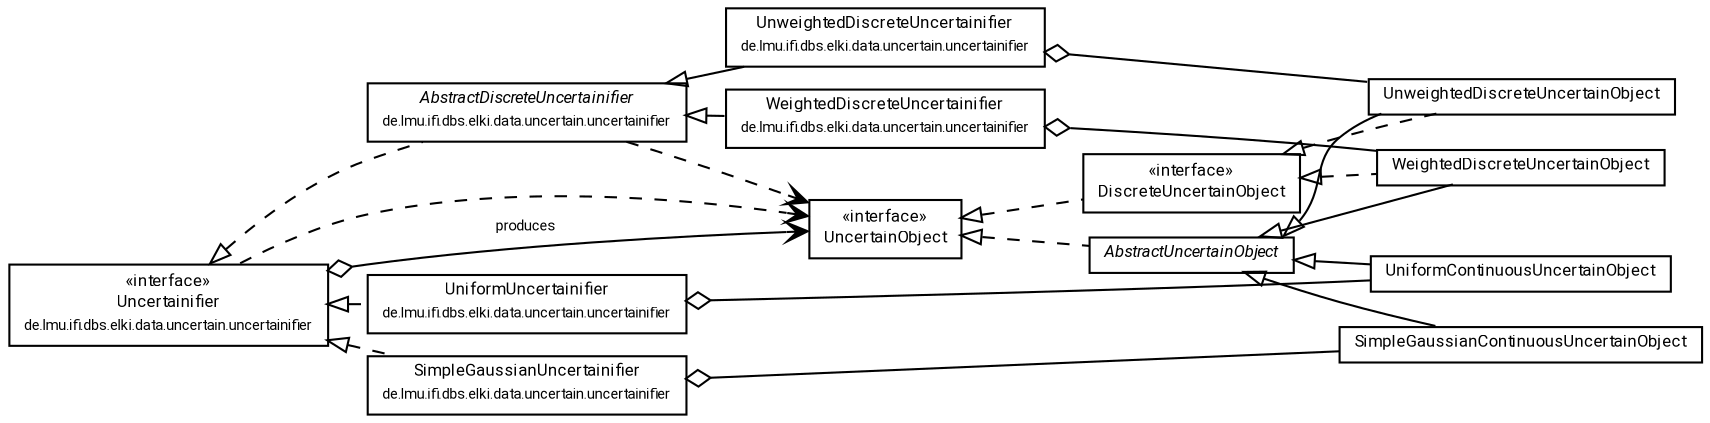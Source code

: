 #!/usr/local/bin/dot
#
# Class diagram 
# Generated by UMLGraph version R5_7_2-60-g0e99a6 (http://www.spinellis.gr/umlgraph/)
#

digraph G {
	graph [fontnames="svg"]
	edge [fontname="Roboto",fontsize=7,labelfontname="Roboto",labelfontsize=7,color="black"];
	node [fontname="Roboto",fontcolor="black",fontsize=8,shape=plaintext,margin=0,width=0,height=0];
	nodesep=0.15;
	ranksep=0.25;
	rankdir=LR;
	// de.lmu.ifi.dbs.elki.data.uncertain.UnweightedDiscreteUncertainObject
	c821587 [label=<<table title="de.lmu.ifi.dbs.elki.data.uncertain.UnweightedDiscreteUncertainObject" border="0" cellborder="1" cellspacing="0" cellpadding="2" href="UnweightedDiscreteUncertainObject.html" target="_parent">
		<tr><td><table border="0" cellspacing="0" cellpadding="1">
		<tr><td align="center" balign="center"> <font face="Roboto">UnweightedDiscreteUncertainObject</font> </td></tr>
		</table></td></tr>
		</table>>, URL="UnweightedDiscreteUncertainObject.html"];
	// de.lmu.ifi.dbs.elki.data.uncertain.UncertainObject
	c821589 [label=<<table title="de.lmu.ifi.dbs.elki.data.uncertain.UncertainObject" border="0" cellborder="1" cellspacing="0" cellpadding="2" href="UncertainObject.html" target="_parent">
		<tr><td><table border="0" cellspacing="0" cellpadding="1">
		<tr><td align="center" balign="center"> &#171;interface&#187; </td></tr>
		<tr><td align="center" balign="center"> <font face="Roboto">UncertainObject</font> </td></tr>
		</table></td></tr>
		</table>>, URL="UncertainObject.html"];
	// de.lmu.ifi.dbs.elki.data.uncertain.WeightedDiscreteUncertainObject
	c821590 [label=<<table title="de.lmu.ifi.dbs.elki.data.uncertain.WeightedDiscreteUncertainObject" border="0" cellborder="1" cellspacing="0" cellpadding="2" href="WeightedDiscreteUncertainObject.html" target="_parent">
		<tr><td><table border="0" cellspacing="0" cellpadding="1">
		<tr><td align="center" balign="center"> <font face="Roboto">WeightedDiscreteUncertainObject</font> </td></tr>
		</table></td></tr>
		</table>>, URL="WeightedDiscreteUncertainObject.html"];
	// de.lmu.ifi.dbs.elki.data.uncertain.AbstractUncertainObject
	c821592 [label=<<table title="de.lmu.ifi.dbs.elki.data.uncertain.AbstractUncertainObject" border="0" cellborder="1" cellspacing="0" cellpadding="2" href="AbstractUncertainObject.html" target="_parent">
		<tr><td><table border="0" cellspacing="0" cellpadding="1">
		<tr><td align="center" balign="center"> <font face="Roboto"><i>AbstractUncertainObject</i></font> </td></tr>
		</table></td></tr>
		</table>>, URL="AbstractUncertainObject.html"];
	// de.lmu.ifi.dbs.elki.data.uncertain.SimpleGaussianContinuousUncertainObject
	c821593 [label=<<table title="de.lmu.ifi.dbs.elki.data.uncertain.SimpleGaussianContinuousUncertainObject" border="0" cellborder="1" cellspacing="0" cellpadding="2" href="SimpleGaussianContinuousUncertainObject.html" target="_parent">
		<tr><td><table border="0" cellspacing="0" cellpadding="1">
		<tr><td align="center" balign="center"> <font face="Roboto">SimpleGaussianContinuousUncertainObject</font> </td></tr>
		</table></td></tr>
		</table>>, URL="SimpleGaussianContinuousUncertainObject.html"];
	// de.lmu.ifi.dbs.elki.data.uncertain.uncertainifier.AbstractDiscreteUncertainifier<UO extends de.lmu.ifi.dbs.elki.data.uncertain.UncertainObject>
	c821595 [label=<<table title="de.lmu.ifi.dbs.elki.data.uncertain.uncertainifier.AbstractDiscreteUncertainifier" border="0" cellborder="1" cellspacing="0" cellpadding="2" href="uncertainifier/AbstractDiscreteUncertainifier.html" target="_parent">
		<tr><td><table border="0" cellspacing="0" cellpadding="1">
		<tr><td align="center" balign="center"> <font face="Roboto"><i>AbstractDiscreteUncertainifier</i></font> </td></tr>
		<tr><td align="center" balign="center"> <font face="Roboto" point-size="7.0">de.lmu.ifi.dbs.elki.data.uncertain.uncertainifier</font> </td></tr>
		</table></td></tr>
		</table>>, URL="uncertainifier/AbstractDiscreteUncertainifier.html"];
	// de.lmu.ifi.dbs.elki.data.uncertain.uncertainifier.Uncertainifier<UO extends de.lmu.ifi.dbs.elki.data.uncertain.UncertainObject>
	c821597 [label=<<table title="de.lmu.ifi.dbs.elki.data.uncertain.uncertainifier.Uncertainifier" border="0" cellborder="1" cellspacing="0" cellpadding="2" href="uncertainifier/Uncertainifier.html" target="_parent">
		<tr><td><table border="0" cellspacing="0" cellpadding="1">
		<tr><td align="center" balign="center"> &#171;interface&#187; </td></tr>
		<tr><td align="center" balign="center"> <font face="Roboto">Uncertainifier</font> </td></tr>
		<tr><td align="center" balign="center"> <font face="Roboto" point-size="7.0">de.lmu.ifi.dbs.elki.data.uncertain.uncertainifier</font> </td></tr>
		</table></td></tr>
		</table>>, URL="uncertainifier/Uncertainifier.html"];
	// de.lmu.ifi.dbs.elki.data.uncertain.uncertainifier.WeightedDiscreteUncertainifier
	c821598 [label=<<table title="de.lmu.ifi.dbs.elki.data.uncertain.uncertainifier.WeightedDiscreteUncertainifier" border="0" cellborder="1" cellspacing="0" cellpadding="2" href="uncertainifier/WeightedDiscreteUncertainifier.html" target="_parent">
		<tr><td><table border="0" cellspacing="0" cellpadding="1">
		<tr><td align="center" balign="center"> <font face="Roboto">WeightedDiscreteUncertainifier</font> </td></tr>
		<tr><td align="center" balign="center"> <font face="Roboto" point-size="7.0">de.lmu.ifi.dbs.elki.data.uncertain.uncertainifier</font> </td></tr>
		</table></td></tr>
		</table>>, URL="uncertainifier/WeightedDiscreteUncertainifier.html"];
	// de.lmu.ifi.dbs.elki.data.uncertain.uncertainifier.UnweightedDiscreteUncertainifier
	c821600 [label=<<table title="de.lmu.ifi.dbs.elki.data.uncertain.uncertainifier.UnweightedDiscreteUncertainifier" border="0" cellborder="1" cellspacing="0" cellpadding="2" href="uncertainifier/UnweightedDiscreteUncertainifier.html" target="_parent">
		<tr><td><table border="0" cellspacing="0" cellpadding="1">
		<tr><td align="center" balign="center"> <font face="Roboto">UnweightedDiscreteUncertainifier</font> </td></tr>
		<tr><td align="center" balign="center"> <font face="Roboto" point-size="7.0">de.lmu.ifi.dbs.elki.data.uncertain.uncertainifier</font> </td></tr>
		</table></td></tr>
		</table>>, URL="uncertainifier/UnweightedDiscreteUncertainifier.html"];
	// de.lmu.ifi.dbs.elki.data.uncertain.uncertainifier.UniformUncertainifier
	c821602 [label=<<table title="de.lmu.ifi.dbs.elki.data.uncertain.uncertainifier.UniformUncertainifier" border="0" cellborder="1" cellspacing="0" cellpadding="2" href="uncertainifier/UniformUncertainifier.html" target="_parent">
		<tr><td><table border="0" cellspacing="0" cellpadding="1">
		<tr><td align="center" balign="center"> <font face="Roboto">UniformUncertainifier</font> </td></tr>
		<tr><td align="center" balign="center"> <font face="Roboto" point-size="7.0">de.lmu.ifi.dbs.elki.data.uncertain.uncertainifier</font> </td></tr>
		</table></td></tr>
		</table>>, URL="uncertainifier/UniformUncertainifier.html"];
	// de.lmu.ifi.dbs.elki.data.uncertain.uncertainifier.SimpleGaussianUncertainifier
	c821604 [label=<<table title="de.lmu.ifi.dbs.elki.data.uncertain.uncertainifier.SimpleGaussianUncertainifier" border="0" cellborder="1" cellspacing="0" cellpadding="2" href="uncertainifier/SimpleGaussianUncertainifier.html" target="_parent">
		<tr><td><table border="0" cellspacing="0" cellpadding="1">
		<tr><td align="center" balign="center"> <font face="Roboto">SimpleGaussianUncertainifier</font> </td></tr>
		<tr><td align="center" balign="center"> <font face="Roboto" point-size="7.0">de.lmu.ifi.dbs.elki.data.uncertain.uncertainifier</font> </td></tr>
		</table></td></tr>
		</table>>, URL="uncertainifier/SimpleGaussianUncertainifier.html"];
	// de.lmu.ifi.dbs.elki.data.uncertain.UniformContinuousUncertainObject
	c821606 [label=<<table title="de.lmu.ifi.dbs.elki.data.uncertain.UniformContinuousUncertainObject" border="0" cellborder="1" cellspacing="0" cellpadding="2" href="UniformContinuousUncertainObject.html" target="_parent">
		<tr><td><table border="0" cellspacing="0" cellpadding="1">
		<tr><td align="center" balign="center"> <font face="Roboto">UniformContinuousUncertainObject</font> </td></tr>
		</table></td></tr>
		</table>>, URL="UniformContinuousUncertainObject.html"];
	// de.lmu.ifi.dbs.elki.data.uncertain.DiscreteUncertainObject
	c821608 [label=<<table title="de.lmu.ifi.dbs.elki.data.uncertain.DiscreteUncertainObject" border="0" cellborder="1" cellspacing="0" cellpadding="2" href="DiscreteUncertainObject.html" target="_parent">
		<tr><td><table border="0" cellspacing="0" cellpadding="1">
		<tr><td align="center" balign="center"> &#171;interface&#187; </td></tr>
		<tr><td align="center" balign="center"> <font face="Roboto">DiscreteUncertainObject</font> </td></tr>
		</table></td></tr>
		</table>>, URL="DiscreteUncertainObject.html"];
	// de.lmu.ifi.dbs.elki.data.uncertain.UnweightedDiscreteUncertainObject extends de.lmu.ifi.dbs.elki.data.uncertain.AbstractUncertainObject
	c821592 -> c821587 [arrowtail=empty,dir=back,weight=10];
	// de.lmu.ifi.dbs.elki.data.uncertain.UnweightedDiscreteUncertainObject implements de.lmu.ifi.dbs.elki.data.uncertain.DiscreteUncertainObject
	c821608 -> c821587 [arrowtail=empty,style=dashed,dir=back,weight=9];
	// de.lmu.ifi.dbs.elki.data.uncertain.WeightedDiscreteUncertainObject extends de.lmu.ifi.dbs.elki.data.uncertain.AbstractUncertainObject
	c821592 -> c821590 [arrowtail=empty,dir=back,weight=10];
	// de.lmu.ifi.dbs.elki.data.uncertain.WeightedDiscreteUncertainObject implements de.lmu.ifi.dbs.elki.data.uncertain.DiscreteUncertainObject
	c821608 -> c821590 [arrowtail=empty,style=dashed,dir=back,weight=9];
	// de.lmu.ifi.dbs.elki.data.uncertain.AbstractUncertainObject implements de.lmu.ifi.dbs.elki.data.uncertain.UncertainObject
	c821589 -> c821592 [arrowtail=empty,style=dashed,dir=back,weight=9];
	// de.lmu.ifi.dbs.elki.data.uncertain.SimpleGaussianContinuousUncertainObject extends de.lmu.ifi.dbs.elki.data.uncertain.AbstractUncertainObject
	c821592 -> c821593 [arrowtail=empty,dir=back,weight=10];
	// de.lmu.ifi.dbs.elki.data.uncertain.uncertainifier.AbstractDiscreteUncertainifier<UO extends de.lmu.ifi.dbs.elki.data.uncertain.UncertainObject> implements de.lmu.ifi.dbs.elki.data.uncertain.uncertainifier.Uncertainifier<UO extends de.lmu.ifi.dbs.elki.data.uncertain.UncertainObject>
	c821597 -> c821595 [arrowtail=empty,style=dashed,dir=back,weight=9];
	// de.lmu.ifi.dbs.elki.data.uncertain.uncertainifier.Uncertainifier<UO extends de.lmu.ifi.dbs.elki.data.uncertain.UncertainObject> navhas de.lmu.ifi.dbs.elki.data.uncertain.UncertainObject
	c821597 -> c821589 [arrowhead=open,arrowtail=ediamond,dir=both,weight=3,label="produces"];
	// de.lmu.ifi.dbs.elki.data.uncertain.uncertainifier.WeightedDiscreteUncertainifier extends de.lmu.ifi.dbs.elki.data.uncertain.uncertainifier.AbstractDiscreteUncertainifier<UO extends de.lmu.ifi.dbs.elki.data.uncertain.UncertainObject>
	c821595 -> c821598 [arrowtail=empty,dir=back,weight=10];
	// de.lmu.ifi.dbs.elki.data.uncertain.uncertainifier.WeightedDiscreteUncertainifier has de.lmu.ifi.dbs.elki.data.uncertain.WeightedDiscreteUncertainObject
	c821598 -> c821590 [arrowhead=none,arrowtail=ediamond,dir=back,weight=4];
	// de.lmu.ifi.dbs.elki.data.uncertain.uncertainifier.UnweightedDiscreteUncertainifier extends de.lmu.ifi.dbs.elki.data.uncertain.uncertainifier.AbstractDiscreteUncertainifier<UO extends de.lmu.ifi.dbs.elki.data.uncertain.UncertainObject>
	c821595 -> c821600 [arrowtail=empty,dir=back,weight=10];
	// de.lmu.ifi.dbs.elki.data.uncertain.uncertainifier.UnweightedDiscreteUncertainifier has de.lmu.ifi.dbs.elki.data.uncertain.UnweightedDiscreteUncertainObject
	c821600 -> c821587 [arrowhead=none,arrowtail=ediamond,dir=back,weight=4];
	// de.lmu.ifi.dbs.elki.data.uncertain.uncertainifier.UniformUncertainifier implements de.lmu.ifi.dbs.elki.data.uncertain.uncertainifier.Uncertainifier<UO extends de.lmu.ifi.dbs.elki.data.uncertain.UncertainObject>
	c821597 -> c821602 [arrowtail=empty,style=dashed,dir=back,weight=9];
	// de.lmu.ifi.dbs.elki.data.uncertain.uncertainifier.UniformUncertainifier has de.lmu.ifi.dbs.elki.data.uncertain.UniformContinuousUncertainObject
	c821602 -> c821606 [arrowhead=none,arrowtail=ediamond,dir=back,weight=4];
	// de.lmu.ifi.dbs.elki.data.uncertain.uncertainifier.SimpleGaussianUncertainifier implements de.lmu.ifi.dbs.elki.data.uncertain.uncertainifier.Uncertainifier<UO extends de.lmu.ifi.dbs.elki.data.uncertain.UncertainObject>
	c821597 -> c821604 [arrowtail=empty,style=dashed,dir=back,weight=9];
	// de.lmu.ifi.dbs.elki.data.uncertain.uncertainifier.SimpleGaussianUncertainifier has de.lmu.ifi.dbs.elki.data.uncertain.SimpleGaussianContinuousUncertainObject
	c821604 -> c821593 [arrowhead=none,arrowtail=ediamond,dir=back,weight=4];
	// de.lmu.ifi.dbs.elki.data.uncertain.UniformContinuousUncertainObject extends de.lmu.ifi.dbs.elki.data.uncertain.AbstractUncertainObject
	c821592 -> c821606 [arrowtail=empty,dir=back,weight=10];
	// de.lmu.ifi.dbs.elki.data.uncertain.DiscreteUncertainObject implements de.lmu.ifi.dbs.elki.data.uncertain.UncertainObject
	c821589 -> c821608 [arrowtail=empty,style=dashed,dir=back,weight=9];
	// de.lmu.ifi.dbs.elki.data.uncertain.uncertainifier.AbstractDiscreteUncertainifier<UO extends de.lmu.ifi.dbs.elki.data.uncertain.UncertainObject> depend de.lmu.ifi.dbs.elki.data.uncertain.UncertainObject
	c821595 -> c821589 [arrowhead=open,style=dashed,weight=0];
	// de.lmu.ifi.dbs.elki.data.uncertain.uncertainifier.Uncertainifier<UO extends de.lmu.ifi.dbs.elki.data.uncertain.UncertainObject> depend de.lmu.ifi.dbs.elki.data.uncertain.UncertainObject
	c821597 -> c821589 [arrowhead=open,style=dashed,weight=0];
}

